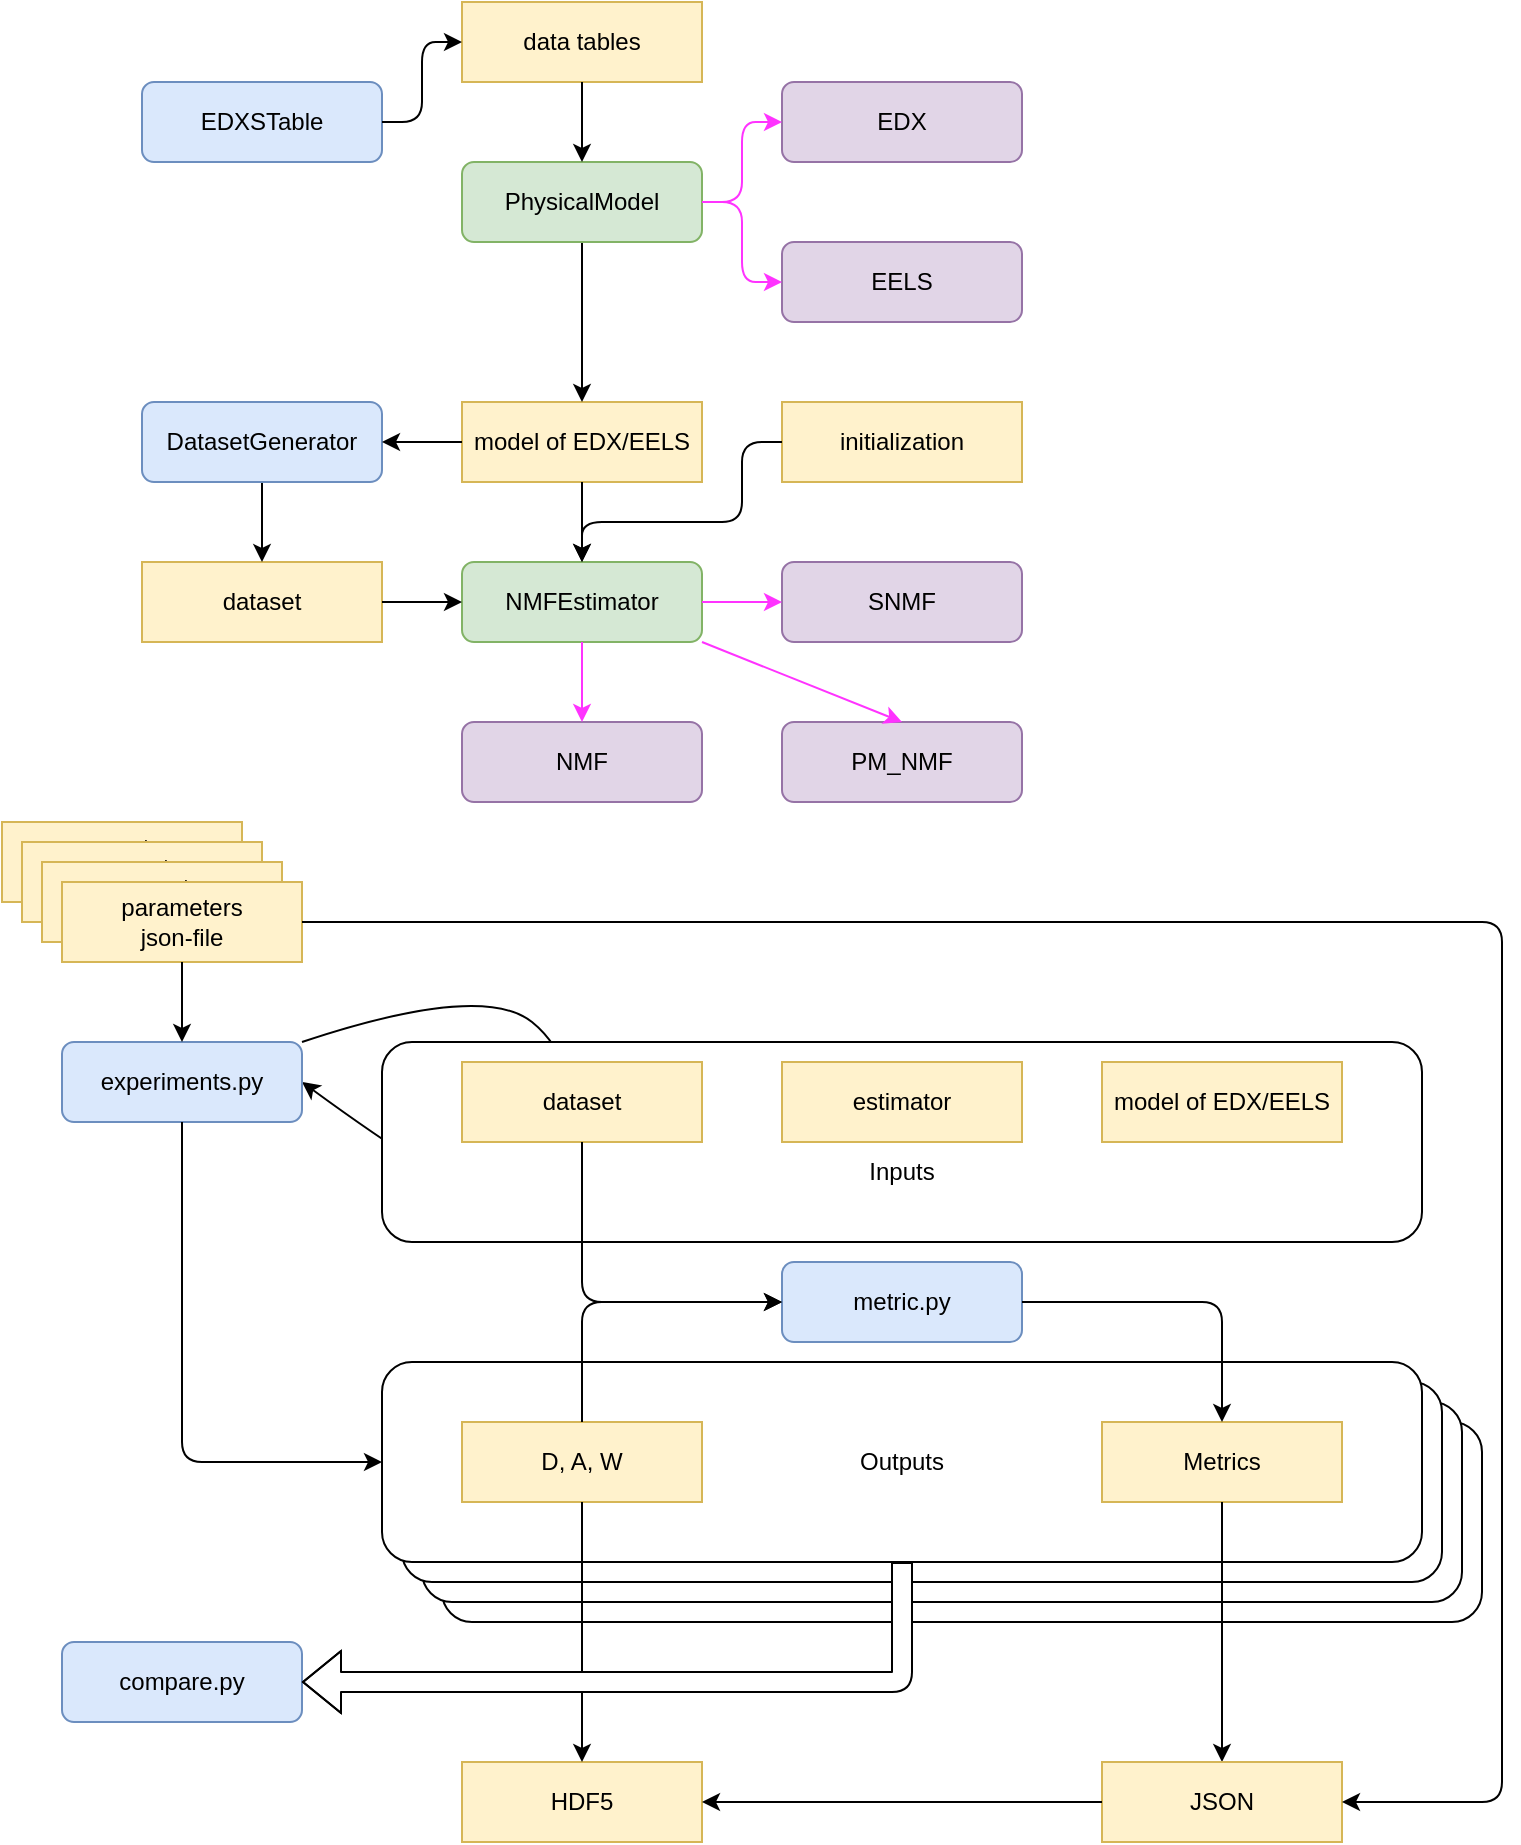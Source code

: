 <mxfile version="14.1.8" type="device"><diagram id="Oa3T7scTQmEnVX5o3Yhz" name="Page-1"><mxGraphModel dx="984" dy="1010" grid="1" gridSize="10" guides="1" tooltips="1" connect="1" arrows="1" fold="1" page="1" pageScale="1" pageWidth="680" pageHeight="430" math="0" shadow="0"><root><mxCell id="0"/><mxCell id="1" parent="0"/><mxCell id="HTHzEVI4gB4JgFZ2d1dC-52" value="Outputs" style="rounded=1;whiteSpace=wrap;html=1;" vertex="1" parent="1"><mxGeometry x="230" y="710" width="520" height="100" as="geometry"/></mxCell><mxCell id="HTHzEVI4gB4JgFZ2d1dC-51" value="Outputs" style="rounded=1;whiteSpace=wrap;html=1;" vertex="1" parent="1"><mxGeometry x="220" y="700" width="520" height="100" as="geometry"/></mxCell><mxCell id="HTHzEVI4gB4JgFZ2d1dC-50" value="Outputs" style="rounded=1;whiteSpace=wrap;html=1;" vertex="1" parent="1"><mxGeometry x="210" y="690" width="520" height="100" as="geometry"/></mxCell><mxCell id="HTHzEVI4gB4JgFZ2d1dC-47" value="" style="curved=1;endArrow=classic;html=1;strokeColor=#000000;entryX=1;entryY=0.5;entryDx=0;entryDy=0;exitX=1;exitY=0;exitDx=0;exitDy=0;" edge="1" parent="1" source="HTHzEVI4gB4JgFZ2d1dC-40" target="HTHzEVI4gB4JgFZ2d1dC-40"><mxGeometry width="50" height="50" relative="1" as="geometry"><mxPoint x="310" y="700" as="sourcePoint"/><mxPoint x="360" y="650" as="targetPoint"/><Array as="points"><mxPoint x="250" y="490"/><mxPoint x="300" y="530"/><mxPoint x="310" y="650"/></Array></mxGeometry></mxCell><mxCell id="HTHzEVI4gB4JgFZ2d1dC-36" value="&lt;br&gt;&lt;br&gt;Inputs" style="rounded=1;whiteSpace=wrap;html=1;" vertex="1" parent="1"><mxGeometry x="200" y="520" width="520" height="100" as="geometry"/></mxCell><mxCell id="HTHzEVI4gB4JgFZ2d1dC-1" value="NMFEstimator" style="rounded=1;whiteSpace=wrap;html=1;fillColor=#d5e8d4;strokeColor=#82b366;" vertex="1" parent="1"><mxGeometry x="240" y="280" width="120" height="40" as="geometry"/></mxCell><mxCell id="HTHzEVI4gB4JgFZ2d1dC-2" value="SNMF" style="rounded=1;whiteSpace=wrap;html=1;fillColor=#e1d5e7;strokeColor=#9673a6;" vertex="1" parent="1"><mxGeometry x="400" y="280" width="120" height="40" as="geometry"/></mxCell><mxCell id="HTHzEVI4gB4JgFZ2d1dC-3" value="NMF" style="rounded=1;whiteSpace=wrap;html=1;fillColor=#e1d5e7;strokeColor=#9673a6;" vertex="1" parent="1"><mxGeometry x="240" y="360" width="120" height="40" as="geometry"/></mxCell><mxCell id="HTHzEVI4gB4JgFZ2d1dC-4" value="" style="endArrow=classic;html=1;entryX=0.5;entryY=0;entryDx=0;entryDy=0;exitX=0.5;exitY=1;exitDx=0;exitDy=0;strokeColor=#FF33FF;" edge="1" parent="1" source="HTHzEVI4gB4JgFZ2d1dC-1" target="HTHzEVI4gB4JgFZ2d1dC-3"><mxGeometry width="50" height="50" relative="1" as="geometry"><mxPoint x="440" y="460" as="sourcePoint"/><mxPoint x="490" y="410" as="targetPoint"/></mxGeometry></mxCell><mxCell id="HTHzEVI4gB4JgFZ2d1dC-5" value="" style="endArrow=classic;html=1;entryX=0;entryY=0.5;entryDx=0;entryDy=0;exitX=1;exitY=0.5;exitDx=0;exitDy=0;strokeColor=#FF33FF;" edge="1" parent="1" source="HTHzEVI4gB4JgFZ2d1dC-1" target="HTHzEVI4gB4JgFZ2d1dC-2"><mxGeometry width="50" height="50" relative="1" as="geometry"><mxPoint x="510" y="560" as="sourcePoint"/><mxPoint x="550" y="560" as="targetPoint"/></mxGeometry></mxCell><mxCell id="HTHzEVI4gB4JgFZ2d1dC-6" value="dataset" style="rounded=0;whiteSpace=wrap;html=1;fillColor=#fff2cc;strokeColor=#d6b656;" vertex="1" parent="1"><mxGeometry x="80" y="280" width="120" height="40" as="geometry"/></mxCell><mxCell id="HTHzEVI4gB4JgFZ2d1dC-7" value="" style="endArrow=classic;html=1;entryX=0;entryY=0.5;entryDx=0;entryDy=0;exitX=1;exitY=0.5;exitDx=0;exitDy=0;" edge="1" parent="1" source="HTHzEVI4gB4JgFZ2d1dC-6" target="HTHzEVI4gB4JgFZ2d1dC-1"><mxGeometry width="50" height="50" relative="1" as="geometry"><mxPoint x="440" y="460" as="sourcePoint"/><mxPoint x="490" y="410" as="targetPoint"/></mxGeometry></mxCell><mxCell id="HTHzEVI4gB4JgFZ2d1dC-9" value="model of EDX/EELS" style="rounded=0;whiteSpace=wrap;html=1;fillColor=#fff2cc;strokeColor=#d6b656;" vertex="1" parent="1"><mxGeometry x="240" y="200" width="120" height="40" as="geometry"/></mxCell><mxCell id="HTHzEVI4gB4JgFZ2d1dC-10" value="" style="endArrow=classic;html=1;entryX=0.5;entryY=0;entryDx=0;entryDy=0;exitX=0.5;exitY=1;exitDx=0;exitDy=0;" edge="1" parent="1" source="HTHzEVI4gB4JgFZ2d1dC-18" target="HTHzEVI4gB4JgFZ2d1dC-6"><mxGeometry width="50" height="50" relative="1" as="geometry"><mxPoint x="130" y="280" as="sourcePoint"/><mxPoint x="370" y="290" as="targetPoint"/><Array as="points"/></mxGeometry></mxCell><mxCell id="HTHzEVI4gB4JgFZ2d1dC-11" value="" style="endArrow=classic;html=1;entryX=0.5;entryY=0;entryDx=0;entryDy=0;exitX=0.5;exitY=1;exitDx=0;exitDy=0;" edge="1" parent="1" source="HTHzEVI4gB4JgFZ2d1dC-9" target="HTHzEVI4gB4JgFZ2d1dC-1"><mxGeometry width="50" height="50" relative="1" as="geometry"><mxPoint x="480" y="220" as="sourcePoint"/><mxPoint x="410" y="290" as="targetPoint"/></mxGeometry></mxCell><mxCell id="HTHzEVI4gB4JgFZ2d1dC-12" value="" style="endArrow=classic;html=1;strokeColor=#000000;exitX=0.5;exitY=1;exitDx=0;exitDy=0;" edge="1" parent="1" source="HTHzEVI4gB4JgFZ2d1dC-13"><mxGeometry width="50" height="50" relative="1" as="geometry"><mxPoint x="380" y="150" as="sourcePoint"/><mxPoint x="300" y="200" as="targetPoint"/></mxGeometry></mxCell><mxCell id="HTHzEVI4gB4JgFZ2d1dC-13" value="PhysicalModel" style="rounded=1;whiteSpace=wrap;html=1;fillColor=#d5e8d4;strokeColor=#82b366;" vertex="1" parent="1"><mxGeometry x="240" y="80" width="120" height="40" as="geometry"/></mxCell><mxCell id="HTHzEVI4gB4JgFZ2d1dC-14" value="EELS" style="rounded=1;whiteSpace=wrap;html=1;fillColor=#e1d5e7;strokeColor=#9673a6;" vertex="1" parent="1"><mxGeometry x="400" y="120" width="120" height="40" as="geometry"/></mxCell><mxCell id="HTHzEVI4gB4JgFZ2d1dC-15" value="EDX" style="rounded=1;whiteSpace=wrap;html=1;fillColor=#e1d5e7;strokeColor=#9673a6;" vertex="1" parent="1"><mxGeometry x="400" y="40" width="120" height="40" as="geometry"/></mxCell><mxCell id="HTHzEVI4gB4JgFZ2d1dC-16" value="" style="endArrow=classic;html=1;entryX=0;entryY=0.5;entryDx=0;entryDy=0;exitX=1;exitY=0.5;exitDx=0;exitDy=0;strokeColor=#FF33FF;" edge="1" parent="1" source="HTHzEVI4gB4JgFZ2d1dC-13" target="HTHzEVI4gB4JgFZ2d1dC-14"><mxGeometry width="50" height="50" relative="1" as="geometry"><mxPoint x="470" y="310" as="sourcePoint"/><mxPoint x="480" y="355" as="targetPoint"/><Array as="points"><mxPoint x="380" y="100"/><mxPoint x="380" y="140"/></Array></mxGeometry></mxCell><mxCell id="HTHzEVI4gB4JgFZ2d1dC-17" value="" style="endArrow=classic;html=1;entryX=0;entryY=0.5;entryDx=0;entryDy=0;strokeColor=#FF33FF;exitX=1;exitY=0.5;exitDx=0;exitDy=0;" edge="1" parent="1" source="HTHzEVI4gB4JgFZ2d1dC-13" target="HTHzEVI4gB4JgFZ2d1dC-15"><mxGeometry width="50" height="50" relative="1" as="geometry"><mxPoint x="370" y="110" as="sourcePoint"/><mxPoint x="580" y="430" as="targetPoint"/><Array as="points"><mxPoint x="380" y="100"/><mxPoint x="380" y="60"/></Array></mxGeometry></mxCell><mxCell id="HTHzEVI4gB4JgFZ2d1dC-18" value="DatasetGenerator" style="rounded=1;whiteSpace=wrap;html=1;fillColor=#dae8fc;strokeColor=#6c8ebf;" vertex="1" parent="1"><mxGeometry x="80" y="200" width="120" height="40" as="geometry"/></mxCell><mxCell id="HTHzEVI4gB4JgFZ2d1dC-21" value="data tables" style="rounded=0;whiteSpace=wrap;html=1;fillColor=#fff2cc;strokeColor=#d6b656;" vertex="1" parent="1"><mxGeometry x="240" width="120" height="40" as="geometry"/></mxCell><mxCell id="HTHzEVI4gB4JgFZ2d1dC-22" value="" style="endArrow=classic;html=1;strokeColor=#000000;entryX=0.5;entryY=0;entryDx=0;entryDy=0;exitX=0.5;exitY=1;exitDx=0;exitDy=0;" edge="1" parent="1" source="HTHzEVI4gB4JgFZ2d1dC-21" target="HTHzEVI4gB4JgFZ2d1dC-13"><mxGeometry width="50" height="50" relative="1" as="geometry"><mxPoint x="320" y="120" as="sourcePoint"/><mxPoint x="410" y="210" as="targetPoint"/></mxGeometry></mxCell><mxCell id="HTHzEVI4gB4JgFZ2d1dC-24" value="EDXSTable" style="rounded=1;whiteSpace=wrap;html=1;fillColor=#dae8fc;strokeColor=#6c8ebf;" vertex="1" parent="1"><mxGeometry x="80" y="40" width="120" height="40" as="geometry"/></mxCell><mxCell id="HTHzEVI4gB4JgFZ2d1dC-25" value="" style="endArrow=classic;html=1;strokeColor=#000000;entryX=0;entryY=0.5;entryDx=0;entryDy=0;exitX=1;exitY=0.5;exitDx=0;exitDy=0;" edge="1" parent="1" source="HTHzEVI4gB4JgFZ2d1dC-24" target="HTHzEVI4gB4JgFZ2d1dC-21"><mxGeometry width="50" height="50" relative="1" as="geometry"><mxPoint x="310" y="50" as="sourcePoint"/><mxPoint x="310" y="90" as="targetPoint"/><Array as="points"><mxPoint x="220" y="60"/><mxPoint x="220" y="20"/></Array></mxGeometry></mxCell><mxCell id="HTHzEVI4gB4JgFZ2d1dC-32" value="dataset" style="rounded=0;whiteSpace=wrap;html=1;fillColor=#fff2cc;strokeColor=#d6b656;" vertex="1" parent="1"><mxGeometry x="240" y="530" width="120" height="40" as="geometry"/></mxCell><mxCell id="HTHzEVI4gB4JgFZ2d1dC-33" value="estimator" style="rounded=0;whiteSpace=wrap;html=1;fillColor=#fff2cc;strokeColor=#d6b656;" vertex="1" parent="1"><mxGeometry x="400" y="530" width="120" height="40" as="geometry"/></mxCell><mxCell id="HTHzEVI4gB4JgFZ2d1dC-34" value="model of EDX/EELS" style="rounded=0;whiteSpace=wrap;html=1;fillColor=#fff2cc;strokeColor=#d6b656;" vertex="1" parent="1"><mxGeometry x="560" y="530" width="120" height="40" as="geometry"/></mxCell><mxCell id="HTHzEVI4gB4JgFZ2d1dC-37" value="Outputs" style="rounded=1;whiteSpace=wrap;html=1;" vertex="1" parent="1"><mxGeometry x="200" y="680" width="520" height="100" as="geometry"/></mxCell><mxCell id="HTHzEVI4gB4JgFZ2d1dC-38" value="D, A, W" style="rounded=0;whiteSpace=wrap;html=1;fillColor=#fff2cc;strokeColor=#d6b656;" vertex="1" parent="1"><mxGeometry x="240" y="710" width="120" height="40" as="geometry"/></mxCell><mxCell id="HTHzEVI4gB4JgFZ2d1dC-39" value="Metrics" style="rounded=0;whiteSpace=wrap;html=1;fillColor=#fff2cc;strokeColor=#d6b656;" vertex="1" parent="1"><mxGeometry x="560" y="710" width="120" height="40" as="geometry"/></mxCell><mxCell id="HTHzEVI4gB4JgFZ2d1dC-40" value="experiments.py" style="rounded=1;whiteSpace=wrap;html=1;fillColor=#dae8fc;strokeColor=#6c8ebf;" vertex="1" parent="1"><mxGeometry x="40" y="520" width="120" height="40" as="geometry"/></mxCell><mxCell id="HTHzEVI4gB4JgFZ2d1dC-41" value="parameters&lt;br&gt;json-file" style="rounded=0;whiteSpace=wrap;html=1;fillColor=#fff2cc;strokeColor=#d6b656;" vertex="1" parent="1"><mxGeometry x="10" y="410" width="120" height="40" as="geometry"/></mxCell><mxCell id="HTHzEVI4gB4JgFZ2d1dC-46" value="" style="endArrow=classic;html=1;strokeColor=#000000;exitX=0.5;exitY=1;exitDx=0;exitDy=0;entryX=0;entryY=0.5;entryDx=0;entryDy=0;" edge="1" parent="1" source="HTHzEVI4gB4JgFZ2d1dC-40" target="HTHzEVI4gB4JgFZ2d1dC-37"><mxGeometry width="50" height="50" relative="1" as="geometry"><mxPoint x="170" y="550" as="sourcePoint"/><mxPoint x="210" y="580" as="targetPoint"/><Array as="points"><mxPoint x="100" y="730"/></Array></mxGeometry></mxCell><mxCell id="HTHzEVI4gB4JgFZ2d1dC-48" value="compare.py" style="rounded=1;whiteSpace=wrap;html=1;fillColor=#dae8fc;strokeColor=#6c8ebf;" vertex="1" parent="1"><mxGeometry x="40" y="820" width="120" height="40" as="geometry"/></mxCell><mxCell id="HTHzEVI4gB4JgFZ2d1dC-53" value="parameters&lt;br&gt;json-file" style="rounded=0;whiteSpace=wrap;html=1;fillColor=#fff2cc;strokeColor=#d6b656;" vertex="1" parent="1"><mxGeometry x="20" y="420" width="120" height="40" as="geometry"/></mxCell><mxCell id="HTHzEVI4gB4JgFZ2d1dC-54" value="parameters&lt;br&gt;json-file" style="rounded=0;whiteSpace=wrap;html=1;fillColor=#fff2cc;strokeColor=#d6b656;" vertex="1" parent="1"><mxGeometry x="30" y="430" width="120" height="40" as="geometry"/></mxCell><mxCell id="HTHzEVI4gB4JgFZ2d1dC-55" value="parameters&lt;br&gt;json-file" style="rounded=0;whiteSpace=wrap;html=1;fillColor=#fff2cc;strokeColor=#d6b656;" vertex="1" parent="1"><mxGeometry x="40" y="440" width="120" height="40" as="geometry"/></mxCell><mxCell id="HTHzEVI4gB4JgFZ2d1dC-56" value="" style="endArrow=classic;html=1;strokeColor=#000000;fillColor=#ffffff;exitX=0.5;exitY=1;exitDx=0;exitDy=0;entryX=0.5;entryY=0;entryDx=0;entryDy=0;" edge="1" parent="1" source="HTHzEVI4gB4JgFZ2d1dC-55" target="HTHzEVI4gB4JgFZ2d1dC-40"><mxGeometry width="50" height="50" relative="1" as="geometry"><mxPoint x="310" y="670" as="sourcePoint"/><mxPoint x="360" y="620" as="targetPoint"/></mxGeometry></mxCell><mxCell id="HTHzEVI4gB4JgFZ2d1dC-57" value="metric.py" style="rounded=1;whiteSpace=wrap;html=1;fillColor=#dae8fc;strokeColor=#6c8ebf;" vertex="1" parent="1"><mxGeometry x="400" y="630" width="120" height="40" as="geometry"/></mxCell><mxCell id="HTHzEVI4gB4JgFZ2d1dC-60" value="" style="endArrow=classic;html=1;strokeColor=#000000;fillColor=#ffffff;exitX=0.5;exitY=0;exitDx=0;exitDy=0;entryX=0;entryY=0.5;entryDx=0;entryDy=0;" edge="1" parent="1" source="HTHzEVI4gB4JgFZ2d1dC-38" target="HTHzEVI4gB4JgFZ2d1dC-57"><mxGeometry width="50" height="50" relative="1" as="geometry"><mxPoint x="390" y="650" as="sourcePoint"/><mxPoint x="440" y="600" as="targetPoint"/><Array as="points"><mxPoint x="300" y="650"/></Array></mxGeometry></mxCell><mxCell id="HTHzEVI4gB4JgFZ2d1dC-61" value="" style="endArrow=classic;html=1;strokeColor=#000000;fillColor=#ffffff;exitX=0.5;exitY=1;exitDx=0;exitDy=0;" edge="1" parent="1" source="HTHzEVI4gB4JgFZ2d1dC-32"><mxGeometry width="50" height="50" relative="1" as="geometry"><mxPoint x="310" y="720" as="sourcePoint"/><mxPoint x="400" y="650" as="targetPoint"/><Array as="points"><mxPoint x="300" y="650"/></Array></mxGeometry></mxCell><mxCell id="HTHzEVI4gB4JgFZ2d1dC-62" value="" style="endArrow=classic;html=1;strokeColor=#000000;fillColor=#ffffff;exitX=1;exitY=0.5;exitDx=0;exitDy=0;entryX=0.5;entryY=0;entryDx=0;entryDy=0;" edge="1" parent="1" source="HTHzEVI4gB4JgFZ2d1dC-57" target="HTHzEVI4gB4JgFZ2d1dC-39"><mxGeometry width="50" height="50" relative="1" as="geometry"><mxPoint x="310" y="580" as="sourcePoint"/><mxPoint x="400" y="660" as="targetPoint"/><Array as="points"><mxPoint x="620" y="650"/></Array></mxGeometry></mxCell><mxCell id="HTHzEVI4gB4JgFZ2d1dC-64" value="" style="endArrow=classic;html=1;strokeColor=#000000;fillColor=#ffffff;entryX=0.5;entryY=0;entryDx=0;entryDy=0;exitX=0.5;exitY=1;exitDx=0;exitDy=0;" edge="1" parent="1" source="HTHzEVI4gB4JgFZ2d1dC-39" target="HTHzEVI4gB4JgFZ2d1dC-65"><mxGeometry width="50" height="50" relative="1" as="geometry"><mxPoint x="680" y="730" as="sourcePoint"/><mxPoint x="810" y="730" as="targetPoint"/></mxGeometry></mxCell><mxCell id="HTHzEVI4gB4JgFZ2d1dC-65" value="JSON" style="rounded=0;whiteSpace=wrap;html=1;fillColor=#fff2cc;strokeColor=#d6b656;" vertex="1" parent="1"><mxGeometry x="560" y="880" width="120" height="40" as="geometry"/></mxCell><mxCell id="HTHzEVI4gB4JgFZ2d1dC-66" value="HDF5" style="rounded=0;whiteSpace=wrap;html=1;fillColor=#fff2cc;strokeColor=#d6b656;" vertex="1" parent="1"><mxGeometry x="240" y="880" width="120" height="40" as="geometry"/></mxCell><mxCell id="HTHzEVI4gB4JgFZ2d1dC-67" value="" style="endArrow=classic;html=1;strokeColor=#000000;fillColor=#ffffff;exitX=1;exitY=0.5;exitDx=0;exitDy=0;entryX=1;entryY=0.5;entryDx=0;entryDy=0;" edge="1" parent="1" source="HTHzEVI4gB4JgFZ2d1dC-55" target="HTHzEVI4gB4JgFZ2d1dC-65"><mxGeometry width="50" height="50" relative="1" as="geometry"><mxPoint x="630" y="760" as="sourcePoint"/><mxPoint x="800" y="900" as="targetPoint"/><Array as="points"><mxPoint x="760" y="460"/><mxPoint x="760" y="900"/></Array></mxGeometry></mxCell><mxCell id="HTHzEVI4gB4JgFZ2d1dC-68" value="" style="endArrow=classic;html=1;strokeColor=#000000;fillColor=#ffffff;entryX=0.5;entryY=0;entryDx=0;entryDy=0;exitX=0.5;exitY=1;exitDx=0;exitDy=0;" edge="1" parent="1" source="HTHzEVI4gB4JgFZ2d1dC-38" target="HTHzEVI4gB4JgFZ2d1dC-66"><mxGeometry width="50" height="50" relative="1" as="geometry"><mxPoint x="630" y="760" as="sourcePoint"/><mxPoint x="750" y="890" as="targetPoint"/></mxGeometry></mxCell><mxCell id="HTHzEVI4gB4JgFZ2d1dC-69" value="" style="endArrow=classic;html=1;strokeColor=#000000;fillColor=#ffffff;entryX=1;entryY=0.5;entryDx=0;entryDy=0;exitX=0;exitY=0.5;exitDx=0;exitDy=0;" edge="1" parent="1" source="HTHzEVI4gB4JgFZ2d1dC-65" target="HTHzEVI4gB4JgFZ2d1dC-66"><mxGeometry width="50" height="50" relative="1" as="geometry"><mxPoint x="310" y="760" as="sourcePoint"/><mxPoint x="310" y="890" as="targetPoint"/></mxGeometry></mxCell><mxCell id="HTHzEVI4gB4JgFZ2d1dC-49" value="" style="shape=flexArrow;endArrow=classic;html=1;entryX=1;entryY=0.5;entryDx=0;entryDy=0;exitX=0.5;exitY=1;exitDx=0;exitDy=0;fillColor=#ffffff;" edge="1" parent="1" source="HTHzEVI4gB4JgFZ2d1dC-37" target="HTHzEVI4gB4JgFZ2d1dC-48"><mxGeometry width="50" height="50" relative="1" as="geometry"><mxPoint x="310" y="730" as="sourcePoint"/><mxPoint x="360" y="680" as="targetPoint"/><Array as="points"><mxPoint x="460" y="840"/></Array></mxGeometry></mxCell><mxCell id="HTHzEVI4gB4JgFZ2d1dC-70" value="" style="endArrow=classic;html=1;strokeColor=#000000;entryX=1;entryY=0.5;entryDx=0;entryDy=0;exitX=0;exitY=0.5;exitDx=0;exitDy=0;" edge="1" parent="1" source="HTHzEVI4gB4JgFZ2d1dC-9" target="HTHzEVI4gB4JgFZ2d1dC-18"><mxGeometry width="50" height="50" relative="1" as="geometry"><mxPoint x="310" y="130" as="sourcePoint"/><mxPoint x="410" y="210" as="targetPoint"/></mxGeometry></mxCell><mxCell id="HTHzEVI4gB4JgFZ2d1dC-71" value="PM_NMF" style="rounded=1;whiteSpace=wrap;html=1;fillColor=#e1d5e7;strokeColor=#9673a6;" vertex="1" parent="1"><mxGeometry x="400" y="360" width="120" height="40" as="geometry"/></mxCell><mxCell id="HTHzEVI4gB4JgFZ2d1dC-72" value="" style="endArrow=classic;html=1;entryX=0.5;entryY=0;entryDx=0;entryDy=0;exitX=1;exitY=1;exitDx=0;exitDy=0;strokeColor=#FF33FF;" edge="1" parent="1" source="HTHzEVI4gB4JgFZ2d1dC-1" target="HTHzEVI4gB4JgFZ2d1dC-71"><mxGeometry width="50" height="50" relative="1" as="geometry"><mxPoint x="310" y="330" as="sourcePoint"/><mxPoint x="310" y="370" as="targetPoint"/></mxGeometry></mxCell><mxCell id="HTHzEVI4gB4JgFZ2d1dC-73" value="initialization" style="rounded=0;whiteSpace=wrap;html=1;fillColor=#fff2cc;strokeColor=#d6b656;" vertex="1" parent="1"><mxGeometry x="400" y="200" width="120" height="40" as="geometry"/></mxCell><mxCell id="HTHzEVI4gB4JgFZ2d1dC-74" value="" style="endArrow=classic;html=1;strokeColor=#000000;fillColor=#ffffff;exitX=0;exitY=0.5;exitDx=0;exitDy=0;entryX=0.5;entryY=0;entryDx=0;entryDy=0;" edge="1" parent="1" source="HTHzEVI4gB4JgFZ2d1dC-73" target="HTHzEVI4gB4JgFZ2d1dC-1"><mxGeometry width="50" height="50" relative="1" as="geometry"><mxPoint x="350" y="500" as="sourcePoint"/><mxPoint x="400" y="450" as="targetPoint"/><Array as="points"><mxPoint x="380" y="220"/><mxPoint x="380" y="260"/><mxPoint x="300" y="260"/></Array></mxGeometry></mxCell></root></mxGraphModel></diagram></mxfile>